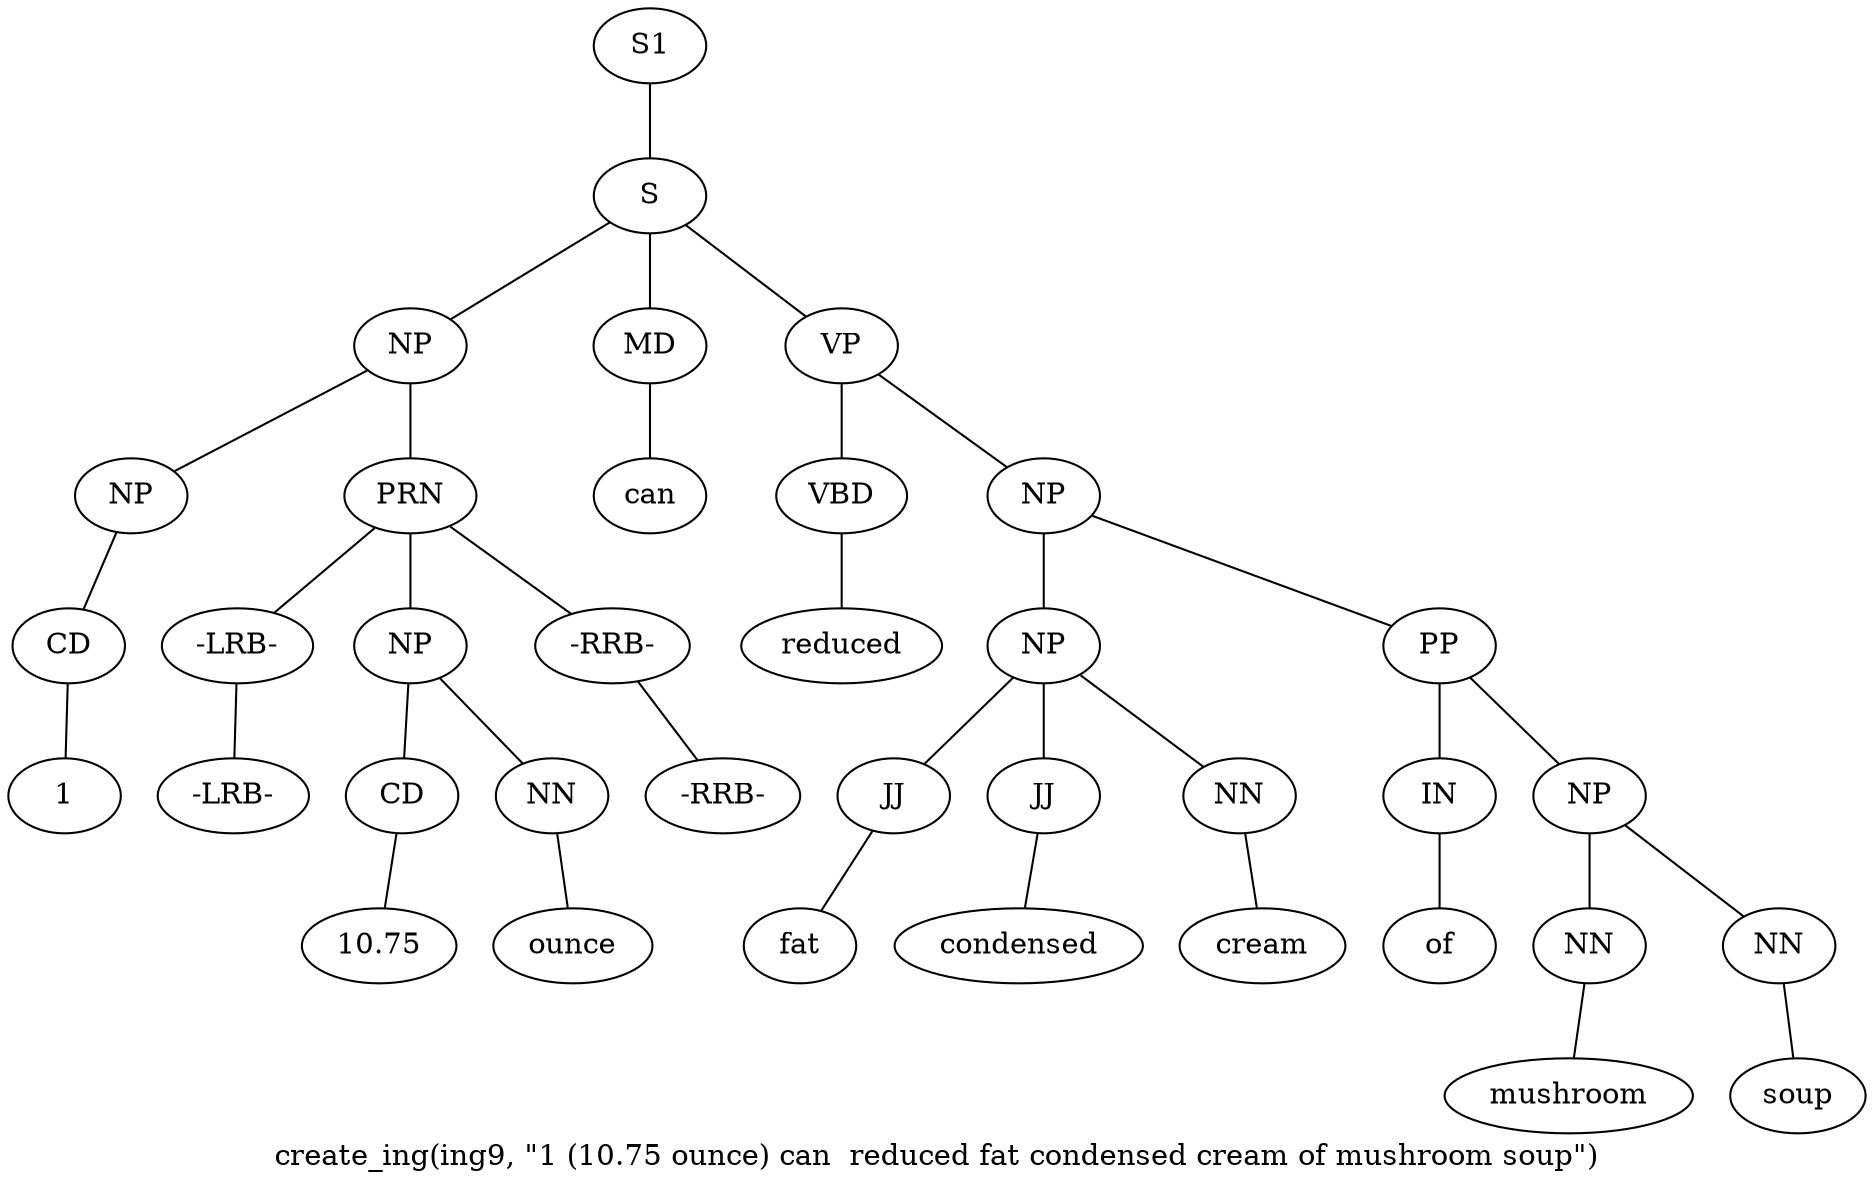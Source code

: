 graph SyntaxGraph {
	label = "create_ing(ing9, \"1 (10.75 ounce) can  reduced fat condensed cream of mushroom soup\")";
	Node0 [label="S1"];
	Node1 [label="S"];
	Node2 [label="NP"];
	Node3 [label="NP"];
	Node4 [label="CD"];
	Node5 [label="1"];
	Node6 [label="PRN"];
	Node7 [label="-LRB-"];
	Node8 [label="-LRB-"];
	Node9 [label="NP"];
	Node10 [label="CD"];
	Node11 [label="10.75"];
	Node12 [label="NN"];
	Node13 [label="ounce"];
	Node14 [label="-RRB-"];
	Node15 [label="-RRB-"];
	Node16 [label="MD"];
	Node17 [label="can"];
	Node18 [label="VP"];
	Node19 [label="VBD"];
	Node20 [label="reduced"];
	Node21 [label="NP"];
	Node22 [label="NP"];
	Node23 [label="JJ"];
	Node24 [label="fat"];
	Node25 [label="JJ"];
	Node26 [label="condensed"];
	Node27 [label="NN"];
	Node28 [label="cream"];
	Node29 [label="PP"];
	Node30 [label="IN"];
	Node31 [label="of"];
	Node32 [label="NP"];
	Node33 [label="NN"];
	Node34 [label="mushroom"];
	Node35 [label="NN"];
	Node36 [label="soup"];

	Node0 -- Node1;
	Node1 -- Node2;
	Node1 -- Node16;
	Node1 -- Node18;
	Node2 -- Node3;
	Node2 -- Node6;
	Node3 -- Node4;
	Node4 -- Node5;
	Node6 -- Node7;
	Node6 -- Node9;
	Node6 -- Node14;
	Node7 -- Node8;
	Node9 -- Node10;
	Node9 -- Node12;
	Node10 -- Node11;
	Node12 -- Node13;
	Node14 -- Node15;
	Node16 -- Node17;
	Node18 -- Node19;
	Node18 -- Node21;
	Node19 -- Node20;
	Node21 -- Node22;
	Node21 -- Node29;
	Node22 -- Node23;
	Node22 -- Node25;
	Node22 -- Node27;
	Node23 -- Node24;
	Node25 -- Node26;
	Node27 -- Node28;
	Node29 -- Node30;
	Node29 -- Node32;
	Node30 -- Node31;
	Node32 -- Node33;
	Node32 -- Node35;
	Node33 -- Node34;
	Node35 -- Node36;
}